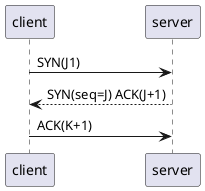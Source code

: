 @startuml TCP 三次握手
client -> server: SYN(J1)
server --> client: SYN(seq=J) ACK(J+1)
client -> server: ACK(K+1)
@enduml